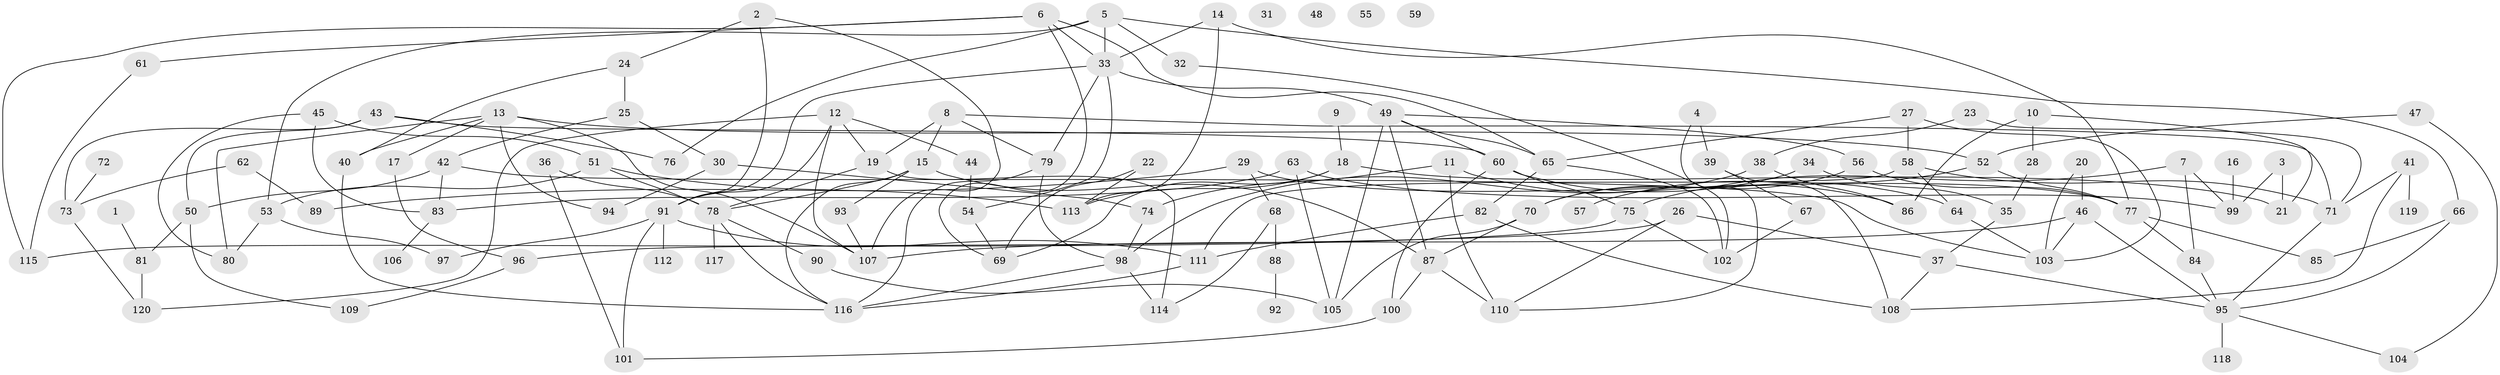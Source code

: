 // coarse degree distribution, {3: 0.23214285714285715, 4: 0.17857142857142858, 10: 0.017857142857142856, 6: 0.10714285714285714, 5: 0.19642857142857142, 7: 0.08928571428571429, 2: 0.125, 1: 0.03571428571428571, 9: 0.017857142857142856}
// Generated by graph-tools (version 1.1) at 2025/35/03/04/25 23:35:57]
// undirected, 120 vertices, 188 edges
graph export_dot {
  node [color=gray90,style=filled];
  1;
  2;
  3;
  4;
  5;
  6;
  7;
  8;
  9;
  10;
  11;
  12;
  13;
  14;
  15;
  16;
  17;
  18;
  19;
  20;
  21;
  22;
  23;
  24;
  25;
  26;
  27;
  28;
  29;
  30;
  31;
  32;
  33;
  34;
  35;
  36;
  37;
  38;
  39;
  40;
  41;
  42;
  43;
  44;
  45;
  46;
  47;
  48;
  49;
  50;
  51;
  52;
  53;
  54;
  55;
  56;
  57;
  58;
  59;
  60;
  61;
  62;
  63;
  64;
  65;
  66;
  67;
  68;
  69;
  70;
  71;
  72;
  73;
  74;
  75;
  76;
  77;
  78;
  79;
  80;
  81;
  82;
  83;
  84;
  85;
  86;
  87;
  88;
  89;
  90;
  91;
  92;
  93;
  94;
  95;
  96;
  97;
  98;
  99;
  100;
  101;
  102;
  103;
  104;
  105;
  106;
  107;
  108;
  109;
  110;
  111;
  112;
  113;
  114;
  115;
  116;
  117;
  118;
  119;
  120;
  1 -- 81;
  2 -- 24;
  2 -- 91;
  2 -- 107;
  3 -- 21;
  3 -- 99;
  4 -- 39;
  4 -- 110;
  5 -- 32;
  5 -- 33;
  5 -- 53;
  5 -- 66;
  5 -- 76;
  6 -- 33;
  6 -- 61;
  6 -- 65;
  6 -- 69;
  6 -- 115;
  7 -- 75;
  7 -- 84;
  7 -- 99;
  8 -- 15;
  8 -- 19;
  8 -- 71;
  8 -- 79;
  9 -- 18;
  10 -- 21;
  10 -- 28;
  10 -- 86;
  11 -- 74;
  11 -- 86;
  11 -- 110;
  12 -- 19;
  12 -- 44;
  12 -- 91;
  12 -- 107;
  12 -- 120;
  13 -- 17;
  13 -- 40;
  13 -- 52;
  13 -- 80;
  13 -- 94;
  13 -- 107;
  14 -- 33;
  14 -- 77;
  14 -- 113;
  15 -- 78;
  15 -- 87;
  15 -- 93;
  15 -- 116;
  16 -- 99;
  17 -- 96;
  18 -- 21;
  18 -- 69;
  18 -- 113;
  19 -- 78;
  19 -- 114;
  20 -- 46;
  20 -- 103;
  22 -- 69;
  22 -- 113;
  23 -- 38;
  23 -- 71;
  24 -- 25;
  24 -- 40;
  25 -- 30;
  25 -- 42;
  26 -- 37;
  26 -- 96;
  26 -- 110;
  27 -- 58;
  27 -- 65;
  27 -- 103;
  28 -- 35;
  29 -- 68;
  29 -- 77;
  29 -- 89;
  30 -- 74;
  30 -- 94;
  32 -- 102;
  33 -- 49;
  33 -- 54;
  33 -- 79;
  33 -- 91;
  34 -- 35;
  34 -- 70;
  35 -- 37;
  36 -- 78;
  36 -- 101;
  37 -- 95;
  37 -- 108;
  38 -- 86;
  38 -- 98;
  39 -- 67;
  39 -- 108;
  40 -- 116;
  41 -- 71;
  41 -- 108;
  41 -- 119;
  42 -- 50;
  42 -- 83;
  42 -- 103;
  43 -- 50;
  43 -- 60;
  43 -- 73;
  43 -- 76;
  44 -- 54;
  45 -- 51;
  45 -- 80;
  45 -- 83;
  46 -- 95;
  46 -- 103;
  46 -- 107;
  47 -- 52;
  47 -- 104;
  49 -- 56;
  49 -- 60;
  49 -- 65;
  49 -- 87;
  49 -- 105;
  50 -- 81;
  50 -- 109;
  51 -- 53;
  51 -- 78;
  51 -- 113;
  52 -- 57;
  52 -- 77;
  53 -- 80;
  53 -- 97;
  54 -- 69;
  56 -- 70;
  56 -- 77;
  58 -- 64;
  58 -- 71;
  58 -- 111;
  60 -- 64;
  60 -- 75;
  60 -- 100;
  61 -- 115;
  62 -- 73;
  62 -- 89;
  63 -- 83;
  63 -- 99;
  63 -- 105;
  64 -- 103;
  65 -- 82;
  65 -- 102;
  66 -- 85;
  66 -- 95;
  67 -- 102;
  68 -- 88;
  68 -- 114;
  70 -- 87;
  70 -- 105;
  71 -- 95;
  72 -- 73;
  73 -- 120;
  74 -- 98;
  75 -- 102;
  75 -- 115;
  77 -- 84;
  77 -- 85;
  78 -- 90;
  78 -- 116;
  78 -- 117;
  79 -- 98;
  79 -- 116;
  81 -- 120;
  82 -- 108;
  82 -- 111;
  83 -- 106;
  84 -- 95;
  87 -- 100;
  87 -- 110;
  88 -- 92;
  90 -- 105;
  91 -- 97;
  91 -- 101;
  91 -- 111;
  91 -- 112;
  93 -- 107;
  95 -- 104;
  95 -- 118;
  96 -- 109;
  98 -- 114;
  98 -- 116;
  100 -- 101;
  111 -- 116;
}
